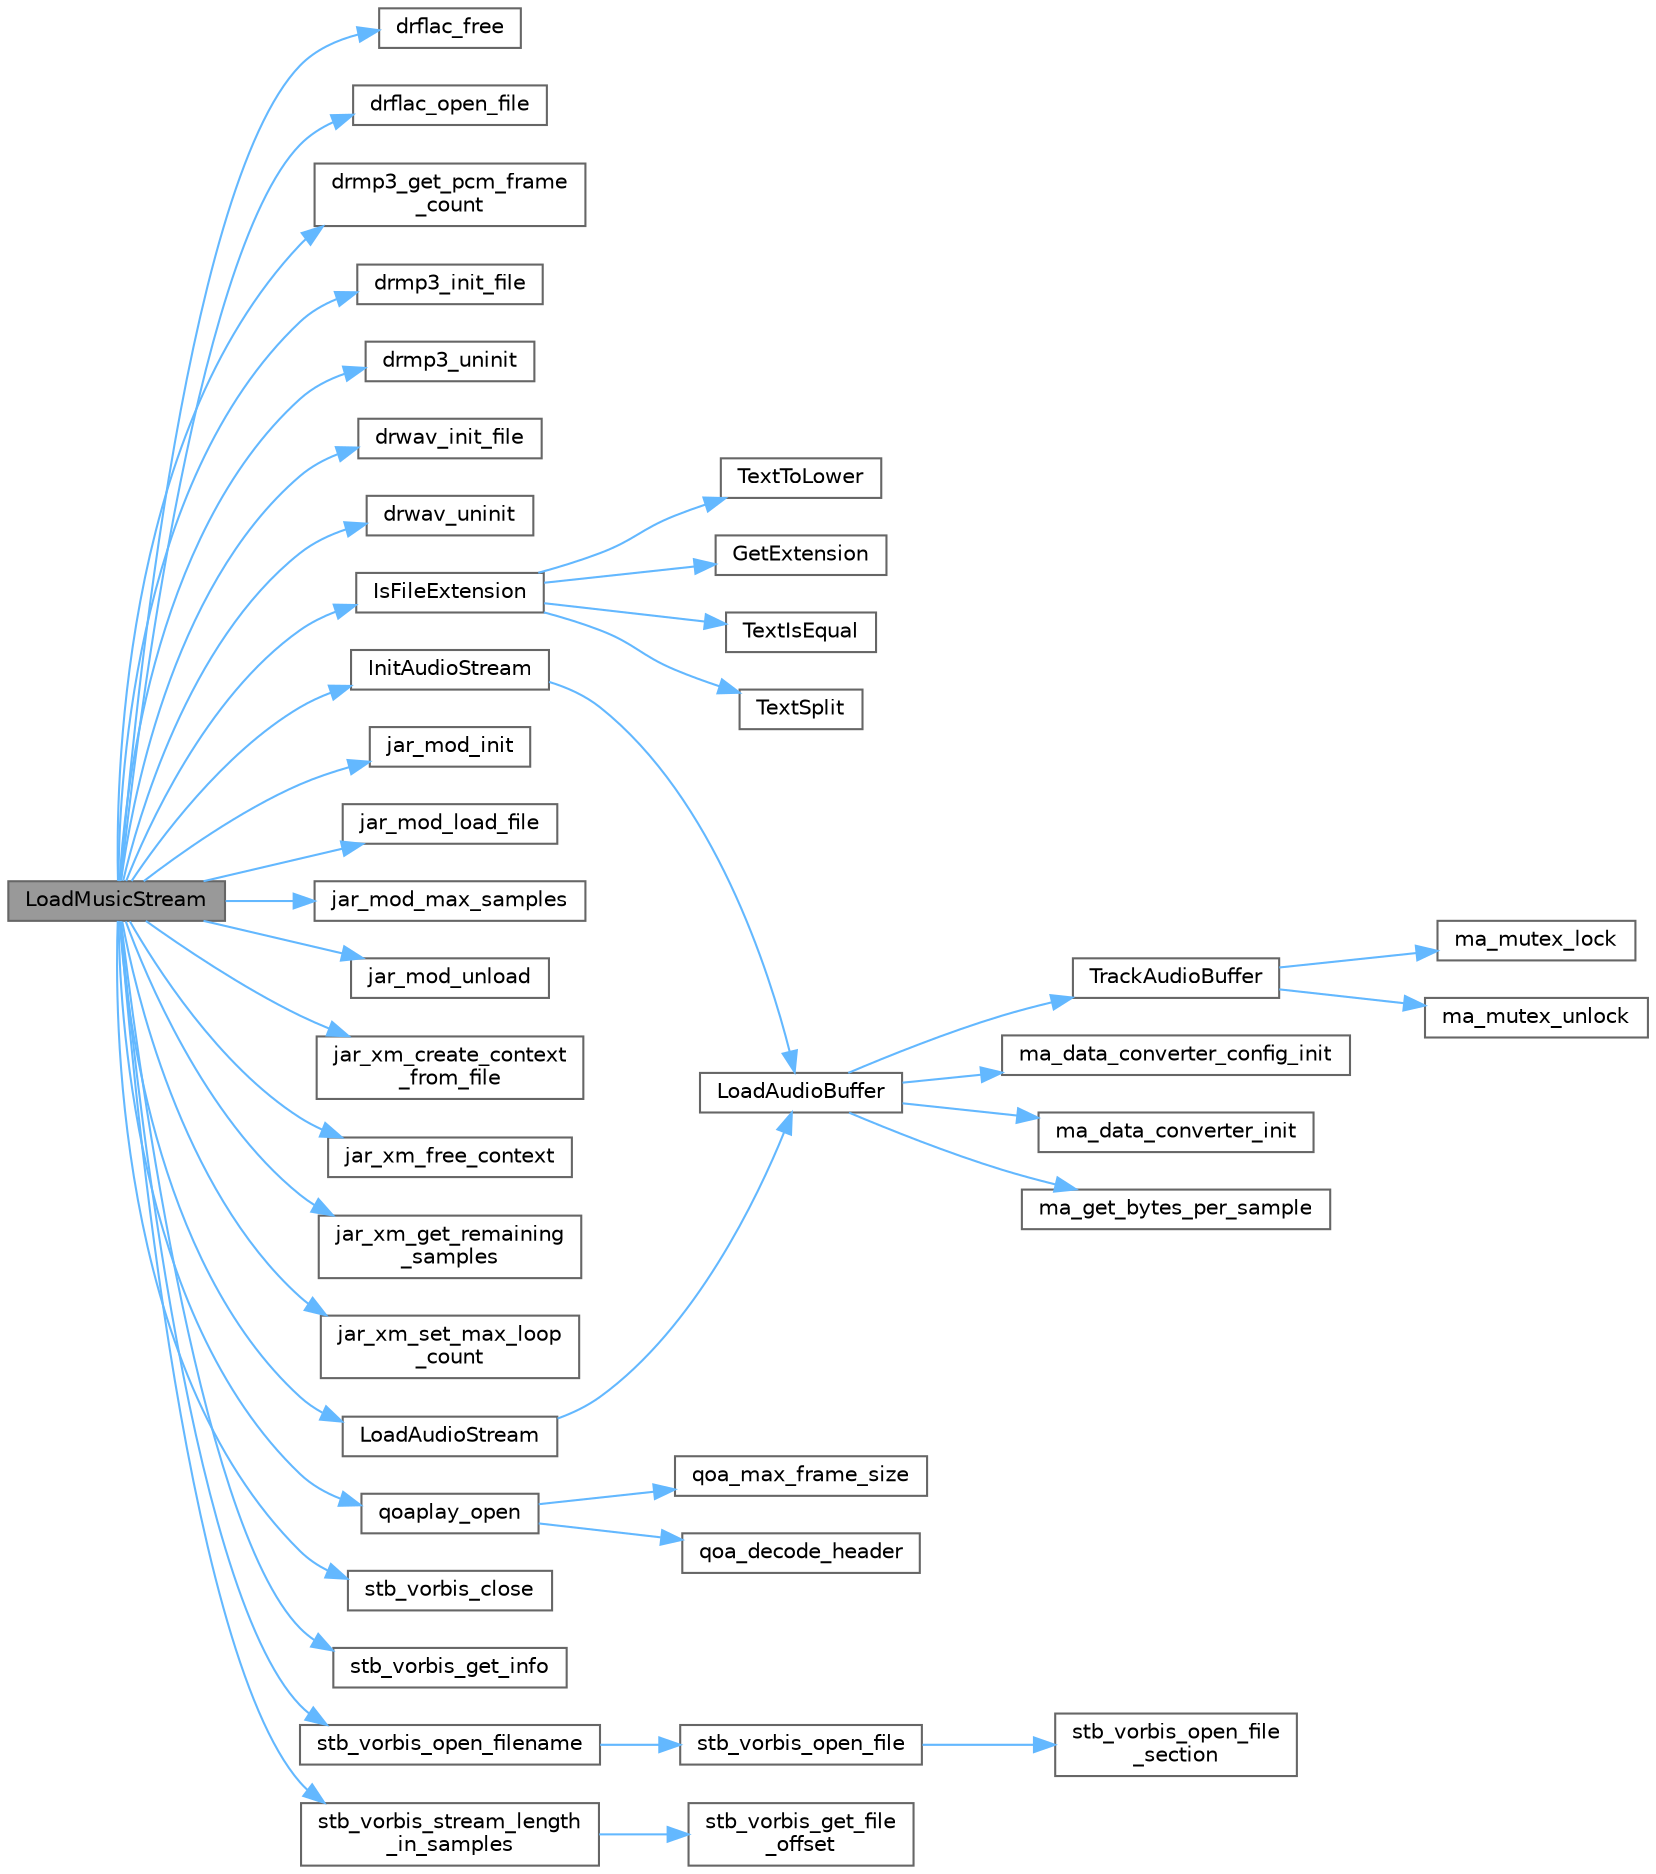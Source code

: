 digraph "LoadMusicStream"
{
 // LATEX_PDF_SIZE
  bgcolor="transparent";
  edge [fontname=Helvetica,fontsize=10,labelfontname=Helvetica,labelfontsize=10];
  node [fontname=Helvetica,fontsize=10,shape=box,height=0.2,width=0.4];
  rankdir="LR";
  Node1 [id="Node000001",label="LoadMusicStream",height=0.2,width=0.4,color="gray40", fillcolor="grey60", style="filled", fontcolor="black",tooltip=" "];
  Node1 -> Node2 [id="edge81_Node000001_Node000002",color="steelblue1",style="solid",tooltip=" "];
  Node2 [id="Node000002",label="drflac_free",height=0.2,width=0.4,color="grey40", fillcolor="white", style="filled",URL="$_classes_2lib_2external_2dr__flac_8h.html#a31331e0057ecd2c7e5507056d504bbd3",tooltip=" "];
  Node1 -> Node3 [id="edge82_Node000001_Node000003",color="steelblue1",style="solid",tooltip=" "];
  Node3 [id="Node000003",label="drflac_open_file",height=0.2,width=0.4,color="grey40", fillcolor="white", style="filled",URL="$_classes_2lib_2external_2dr__flac_8h.html#ad6ccfea0096c8d70b982ad87890b93b3",tooltip=" "];
  Node1 -> Node4 [id="edge83_Node000001_Node000004",color="steelblue1",style="solid",tooltip=" "];
  Node4 [id="Node000004",label="drmp3_get_pcm_frame\l_count",height=0.2,width=0.4,color="grey40", fillcolor="white", style="filled",URL="$_classes_2lib_2external_2dr__mp3_8h.html#a8da91a2c2b1659be7393d799fed77754",tooltip=" "];
  Node1 -> Node5 [id="edge84_Node000001_Node000005",color="steelblue1",style="solid",tooltip=" "];
  Node5 [id="Node000005",label="drmp3_init_file",height=0.2,width=0.4,color="grey40", fillcolor="white", style="filled",URL="$_classes_2lib_2external_2dr__mp3_8h.html#a1b79af2fdeeb2125a09b6d9303df613e",tooltip=" "];
  Node1 -> Node6 [id="edge85_Node000001_Node000006",color="steelblue1",style="solid",tooltip=" "];
  Node6 [id="Node000006",label="drmp3_uninit",height=0.2,width=0.4,color="grey40", fillcolor="white", style="filled",URL="$_classes_2lib_2external_2dr__mp3_8h.html#a3a9812142141572d246f3233302c17fd",tooltip=" "];
  Node1 -> Node7 [id="edge86_Node000001_Node000007",color="steelblue1",style="solid",tooltip=" "];
  Node7 [id="Node000007",label="drwav_init_file",height=0.2,width=0.4,color="grey40", fillcolor="white", style="filled",URL="$_classes_2lib_2external_2dr__wav_8h.html#a9cf60c3ba098367782fabe7486bdc15e",tooltip=" "];
  Node1 -> Node8 [id="edge87_Node000001_Node000008",color="steelblue1",style="solid",tooltip=" "];
  Node8 [id="Node000008",label="drwav_uninit",height=0.2,width=0.4,color="grey40", fillcolor="white", style="filled",URL="$_classes_2lib_2external_2dr__wav_8h.html#acf4995813b3b22f0322863c5b4b45d24",tooltip=" "];
  Node1 -> Node9 [id="edge88_Node000001_Node000009",color="steelblue1",style="solid",tooltip=" "];
  Node9 [id="Node000009",label="InitAudioStream",height=0.2,width=0.4,color="grey40", fillcolor="white", style="filled",URL="$_classes_2lib_2raylib_2src_2raudio_8c.html#a3a663b0cba07817c03c54716791d4dde",tooltip=" "];
  Node9 -> Node10 [id="edge89_Node000009_Node000010",color="steelblue1",style="solid",tooltip=" "];
  Node10 [id="Node000010",label="LoadAudioBuffer",height=0.2,width=0.4,color="grey40", fillcolor="white", style="filled",URL="$_classes_2lib_2raudio_8c.html#aef1f0cc18e0345f8e7549fb70db0a983",tooltip=" "];
  Node10 -> Node11 [id="edge90_Node000010_Node000011",color="steelblue1",style="solid",tooltip=" "];
  Node11 [id="Node000011",label="ma_data_converter_config_init",height=0.2,width=0.4,color="grey40", fillcolor="white", style="filled",URL="$_classes_2lib_2external_2miniaudio_8h.html#a1529efd5e047dd771d0cac4e02cb4d2d",tooltip=" "];
  Node10 -> Node12 [id="edge91_Node000010_Node000012",color="steelblue1",style="solid",tooltip=" "];
  Node12 [id="Node000012",label="ma_data_converter_init",height=0.2,width=0.4,color="grey40", fillcolor="white", style="filled",URL="$_classes_2lib_2external_2miniaudio_8h.html#a47767e5f9282b2815b0acba980c8f8ce",tooltip=" "];
  Node10 -> Node13 [id="edge92_Node000010_Node000013",color="steelblue1",style="solid",tooltip=" "];
  Node13 [id="Node000013",label="ma_get_bytes_per_sample",height=0.2,width=0.4,color="grey40", fillcolor="white", style="filled",URL="$_classes_2lib_2external_2miniaudio_8h.html#a040b6692a7503d59188e69e9fb1fef5b",tooltip=" "];
  Node10 -> Node14 [id="edge93_Node000010_Node000014",color="steelblue1",style="solid",tooltip=" "];
  Node14 [id="Node000014",label="TrackAudioBuffer",height=0.2,width=0.4,color="grey40", fillcolor="white", style="filled",URL="$_classes_2lib_2raudio_8c.html#a912517d1d741f983893b3d5d5afd8c10",tooltip=" "];
  Node14 -> Node15 [id="edge94_Node000014_Node000015",color="steelblue1",style="solid",tooltip=" "];
  Node15 [id="Node000015",label="ma_mutex_lock",height=0.2,width=0.4,color="grey40", fillcolor="white", style="filled",URL="$_classes_2lib_2external_2miniaudio_8h.html#a5d8aeed0e717c641c352764709c32312",tooltip=" "];
  Node14 -> Node16 [id="edge95_Node000014_Node000016",color="steelblue1",style="solid",tooltip=" "];
  Node16 [id="Node000016",label="ma_mutex_unlock",height=0.2,width=0.4,color="grey40", fillcolor="white", style="filled",URL="$_classes_2lib_2external_2miniaudio_8h.html#a12009edd971099a6787441e140e0efef",tooltip=" "];
  Node1 -> Node17 [id="edge96_Node000001_Node000017",color="steelblue1",style="solid",tooltip=" "];
  Node17 [id="Node000017",label="IsFileExtension",height=0.2,width=0.4,color="grey40", fillcolor="white", style="filled",URL="$_old_2_classes_2lib_2rcore_8c.html#a56738bd235fbd9797f904028680144c0",tooltip=" "];
  Node17 -> Node18 [id="edge97_Node000017_Node000018",color="steelblue1",style="solid",tooltip=" "];
  Node18 [id="Node000018",label="GetExtension",height=0.2,width=0.4,color="grey40", fillcolor="white", style="filled",URL="$_classes_2lib_2raylib_2src_2core_8c.html#ab9e6c15be11c4714f4fe2846e202290e",tooltip=" "];
  Node17 -> Node19 [id="edge98_Node000017_Node000019",color="steelblue1",style="solid",tooltip=" "];
  Node19 [id="Node000019",label="TextIsEqual",height=0.2,width=0.4,color="grey40", fillcolor="white", style="filled",URL="$_old_2_classes_2lib_2rtext_8c.html#a27de470afa89a9b701b0167644998d60",tooltip=" "];
  Node17 -> Node20 [id="edge99_Node000017_Node000020",color="steelblue1",style="solid",tooltip=" "];
  Node20 [id="Node000020",label="TextSplit",height=0.2,width=0.4,color="grey40", fillcolor="white", style="filled",URL="$_old_2_classes_2lib_2rtext_8c.html#a0020744de71c89efe5ef9739827ffdc5",tooltip=" "];
  Node17 -> Node21 [id="edge100_Node000017_Node000021",color="steelblue1",style="solid",tooltip=" "];
  Node21 [id="Node000021",label="TextToLower",height=0.2,width=0.4,color="grey40", fillcolor="white", style="filled",URL="$_old_2_classes_2lib_2rtext_8c.html#a5ce035033f9eedfa204df83389dd9254",tooltip=" "];
  Node1 -> Node22 [id="edge101_Node000001_Node000022",color="steelblue1",style="solid",tooltip=" "];
  Node22 [id="Node000022",label="jar_mod_init",height=0.2,width=0.4,color="grey40", fillcolor="white", style="filled",URL="$_classes_2lib_2external_2jar__mod_8h.html#ac8ea6269835488646d99516fd173b4b6",tooltip=" "];
  Node1 -> Node23 [id="edge102_Node000001_Node000023",color="steelblue1",style="solid",tooltip=" "];
  Node23 [id="Node000023",label="jar_mod_load_file",height=0.2,width=0.4,color="grey40", fillcolor="white", style="filled",URL="$_classes_2lib_2external_2jar__mod_8h.html#ab95228f347043bb1ecf90e23f8622d12",tooltip=" "];
  Node1 -> Node24 [id="edge103_Node000001_Node000024",color="steelblue1",style="solid",tooltip=" "];
  Node24 [id="Node000024",label="jar_mod_max_samples",height=0.2,width=0.4,color="grey40", fillcolor="white", style="filled",URL="$_classes_2lib_2external_2jar__mod_8h.html#aa604bba6c299ab762f4d790a265b614a",tooltip=" "];
  Node1 -> Node25 [id="edge104_Node000001_Node000025",color="steelblue1",style="solid",tooltip=" "];
  Node25 [id="Node000025",label="jar_mod_unload",height=0.2,width=0.4,color="grey40", fillcolor="white", style="filled",URL="$_classes_2lib_2external_2jar__mod_8h.html#a7e06edfed0f65450c6ddee22b21b99f5",tooltip=" "];
  Node1 -> Node26 [id="edge105_Node000001_Node000026",color="steelblue1",style="solid",tooltip=" "];
  Node26 [id="Node000026",label="jar_xm_create_context\l_from_file",height=0.2,width=0.4,color="grey40", fillcolor="white", style="filled",URL="$_classes_2lib_2external_2jar__xm_8h.html#af2026fcb105fecaa9eac322caf076ae6",tooltip=" "];
  Node1 -> Node27 [id="edge106_Node000001_Node000027",color="steelblue1",style="solid",tooltip=" "];
  Node27 [id="Node000027",label="jar_xm_free_context",height=0.2,width=0.4,color="grey40", fillcolor="white", style="filled",URL="$_classes_2lib_2external_2jar__xm_8h.html#a31aa419a40dbc5d9b51d08464f466028",tooltip=" "];
  Node1 -> Node28 [id="edge107_Node000001_Node000028",color="steelblue1",style="solid",tooltip=" "];
  Node28 [id="Node000028",label="jar_xm_get_remaining\l_samples",height=0.2,width=0.4,color="grey40", fillcolor="white", style="filled",URL="$_classes_2lib_2external_2jar__xm_8h.html#ae144464b304a56ebed1b3e0e6c21c6b9",tooltip=" "];
  Node1 -> Node29 [id="edge108_Node000001_Node000029",color="steelblue1",style="solid",tooltip=" "];
  Node29 [id="Node000029",label="jar_xm_set_max_loop\l_count",height=0.2,width=0.4,color="grey40", fillcolor="white", style="filled",URL="$_classes_2lib_2external_2jar__xm_8h.html#a1e80ee9c28af5e2c96399c397da93253",tooltip=" "];
  Node1 -> Node30 [id="edge109_Node000001_Node000030",color="steelblue1",style="solid",tooltip=" "];
  Node30 [id="Node000030",label="LoadAudioStream",height=0.2,width=0.4,color="grey40", fillcolor="white", style="filled",URL="$_classes_2lib_2raudio_8c.html#ae00c72baf187b6ca1c59ff9eb846e064",tooltip=" "];
  Node30 -> Node10 [id="edge110_Node000030_Node000010",color="steelblue1",style="solid",tooltip=" "];
  Node1 -> Node31 [id="edge111_Node000001_Node000031",color="steelblue1",style="solid",tooltip=" "];
  Node31 [id="Node000031",label="qoaplay_open",height=0.2,width=0.4,color="grey40", fillcolor="white", style="filled",URL="$_classes_2lib_2external_2qoaplay_8c.html#ac8e818b2ceecfc9a246359dfb6433bfa",tooltip=" "];
  Node31 -> Node32 [id="edge112_Node000031_Node000032",color="steelblue1",style="solid",tooltip=" "];
  Node32 [id="Node000032",label="qoa_decode_header",height=0.2,width=0.4,color="grey40", fillcolor="white", style="filled",URL="$_classes_2lib_2external_2qoa_8h.html#a3e623d05c427eb1ed8b76ca8c36b04f6",tooltip=" "];
  Node31 -> Node33 [id="edge113_Node000031_Node000033",color="steelblue1",style="solid",tooltip=" "];
  Node33 [id="Node000033",label="qoa_max_frame_size",height=0.2,width=0.4,color="grey40", fillcolor="white", style="filled",URL="$_classes_2lib_2external_2qoa_8h.html#a000231eba8a5ce040596c7dbb16a36df",tooltip=" "];
  Node1 -> Node34 [id="edge114_Node000001_Node000034",color="steelblue1",style="solid",tooltip=" "];
  Node34 [id="Node000034",label="stb_vorbis_close",height=0.2,width=0.4,color="grey40", fillcolor="white", style="filled",URL="$_classes_2lib_2external_2stb__vorbis_8c.html#ac4dca2244a6db648d2e6f3cbf6961e3e",tooltip=" "];
  Node1 -> Node35 [id="edge115_Node000001_Node000035",color="steelblue1",style="solid",tooltip=" "];
  Node35 [id="Node000035",label="stb_vorbis_get_info",height=0.2,width=0.4,color="grey40", fillcolor="white", style="filled",URL="$_classes_2lib_2external_2stb__vorbis_8c.html#a3a3b2986c40459438b26b2cf7747c171",tooltip=" "];
  Node1 -> Node36 [id="edge116_Node000001_Node000036",color="steelblue1",style="solid",tooltip=" "];
  Node36 [id="Node000036",label="stb_vorbis_open_filename",height=0.2,width=0.4,color="grey40", fillcolor="white", style="filled",URL="$_classes_2lib_2external_2stb__vorbis_8c.html#ae32061695d3dca3f5aa042793ef30329",tooltip=" "];
  Node36 -> Node37 [id="edge117_Node000036_Node000037",color="steelblue1",style="solid",tooltip=" "];
  Node37 [id="Node000037",label="stb_vorbis_open_file",height=0.2,width=0.4,color="grey40", fillcolor="white", style="filled",URL="$_classes_2lib_2external_2stb__vorbis_8c.html#a945f997624c658fdf581ff84c7a9e534",tooltip=" "];
  Node37 -> Node38 [id="edge118_Node000037_Node000038",color="steelblue1",style="solid",tooltip=" "];
  Node38 [id="Node000038",label="stb_vorbis_open_file\l_section",height=0.2,width=0.4,color="grey40", fillcolor="white", style="filled",URL="$_classes_2lib_2external_2stb__vorbis_8c.html#a53534e3cb90f3074420997c21ac92827",tooltip=" "];
  Node1 -> Node39 [id="edge119_Node000001_Node000039",color="steelblue1",style="solid",tooltip=" "];
  Node39 [id="Node000039",label="stb_vorbis_stream_length\l_in_samples",height=0.2,width=0.4,color="grey40", fillcolor="white", style="filled",URL="$_classes_2lib_2external_2stb__vorbis_8c.html#adb847e190ac0976bb84d78e00b8048b0",tooltip=" "];
  Node39 -> Node40 [id="edge120_Node000039_Node000040",color="steelblue1",style="solid",tooltip=" "];
  Node40 [id="Node000040",label="stb_vorbis_get_file\l_offset",height=0.2,width=0.4,color="grey40", fillcolor="white", style="filled",URL="$_classes_2lib_2external_2stb__vorbis_8c.html#a91bf63ae7792007878687351cc9eb02b",tooltip=" "];
}
